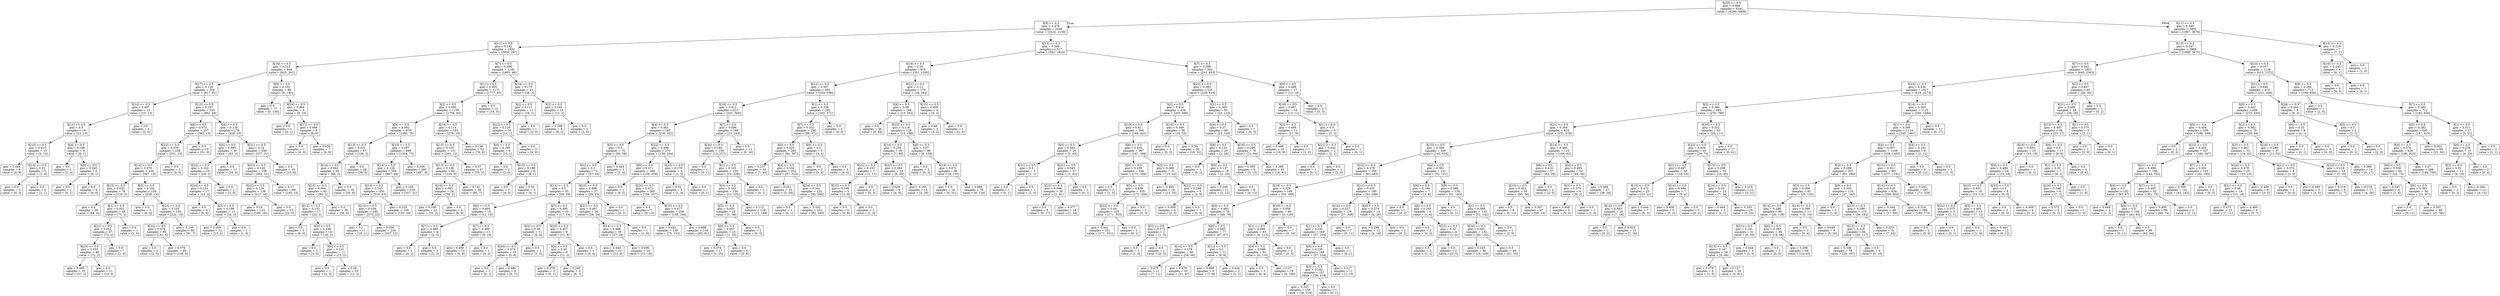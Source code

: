 digraph Tree {
node [shape=box] ;
0 [label="X[20] <= 0.5\ngini = 0.489\nsamples = 6341\nvalue = [4289, 5806]"] ;
1 [label="X[9] <= 0.5\ngini = 0.479\nsamples = 3349\nvalue = [3222, 2130]"] ;
0 -> 1 [labeldistance=2.5, labelangle=45, headlabel="True"] ;
2 [label="X[11] <= 0.5\ngini = 0.182\nsamples = 1832\nvalue = [2630, 297]"] ;
1 -> 2 ;
3 [label="X[16] <= 0.5\ngini = 0.315\nsamples = 640\nvalue = [825, 201]"] ;
2 -> 3 ;
4 [label="X[17] <= 0.5\ngini = 0.129\nsamples = 554\nvalue = [817, 61]"] ;
3 -> 4 ;
5 [label="X[14] <= 0.5\ngini = 0.497\nsamples = 21\nvalue = [15, 13]"] ;
4 -> 5 ;
6 [label="X[12] <= 0.5\ngini = 0.5\nsamples = 19\nvalue = [13, 13]"] ;
5 -> 6 ;
7 [label="X[10] <= 0.5\ngini = 0.415\nsamples = 13\nvalue = [5, 12]"] ;
6 -> 7 ;
8 [label="gini = 0.444\nsamples = 8\nvalue = [4, 8]"] ;
7 -> 8 ;
9 [label="X[13] <= 0.5\ngini = 0.32\nsamples = 5\nvalue = [1, 4]"] ;
7 -> 9 ;
10 [label="gini = 0.0\nsamples = 3\nvalue = [0, 3]"] ;
9 -> 10 ;
11 [label="gini = 0.5\nsamples = 2\nvalue = [1, 1]"] ;
9 -> 11 ;
12 [label="X[4] <= 0.5\ngini = 0.198\nsamples = 6\nvalue = [8, 1]"] ;
6 -> 12 ;
13 [label="gini = 0.0\nsamples = 1\nvalue = [2, 0]"] ;
12 -> 13 ;
14 [label="X[8] <= 0.5\ngini = 0.245\nsamples = 5\nvalue = [6, 1]"] ;
12 -> 14 ;
15 [label="gini = 0.0\nsamples = 1\nvalue = [0, 1]"] ;
14 -> 15 ;
16 [label="gini = 0.0\nsamples = 4\nvalue = [6, 0]"] ;
14 -> 16 ;
17 [label="gini = 0.0\nsamples = 2\nvalue = [2, 0]"] ;
5 -> 17 ;
18 [label="X[13] <= 0.5\ngini = 0.107\nsamples = 533\nvalue = [802, 48]"] ;
4 -> 18 ;
19 [label="X[6] <= 0.5\ngini = 0.073\nsamples = 257\nvalue = [382, 15]"] ;
18 -> 19 ;
20 [label="X[22] <= 0.5\ngini = 0.079\nsamples = 238\nvalue = [351, 15]"] ;
19 -> 20 ;
21 [label="X[14] <= 0.5\ngini = 0.079\nsamples = 235\nvalue = [347, 15]"] ;
20 -> 21 ;
22 [label="X[15] <= 0.5\ngini = 0.033\nsamples = 76\nvalue = [119, 2]"] ;
21 -> 22 ;
23 [label="gini = 0.0\nsamples = 28\nvalue = [44, 0]"] ;
22 -> 23 ;
24 [label="X[1] <= 0.5\ngini = 0.051\nsamples = 48\nvalue = [75, 2]"] ;
22 -> 24 ;
25 [label="X[21] <= 0.5\ngini = 0.052\nsamples = 47\nvalue = [73, 2]"] ;
24 -> 25 ;
26 [label="X[23] <= 0.5\ngini = 0.053\nsamples = 46\nvalue = [72, 2]"] ;
25 -> 26 ;
27 [label="gini = 0.065\nsamples = 35\nvalue = [57, 2]"] ;
26 -> 27 ;
28 [label="gini = 0.0\nsamples = 11\nvalue = [15, 0]"] ;
26 -> 28 ;
29 [label="gini = 0.0\nsamples = 1\nvalue = [1, 0]"] ;
25 -> 29 ;
30 [label="gini = 0.0\nsamples = 1\nvalue = [2, 0]"] ;
24 -> 30 ;
31 [label="X[0] <= 0.5\ngini = 0.102\nsamples = 159\nvalue = [228, 13]"] ;
21 -> 31 ;
32 [label="gini = 0.0\nsamples = 3\nvalue = [6, 0]"] ;
31 -> 32 ;
33 [label="X[23] <= 0.5\ngini = 0.105\nsamples = 156\nvalue = [222, 13]"] ;
31 -> 33 ;
34 [label="X[24] <= 0.5\ngini = 0.078\nsamples = 96\nvalue = [141, 6]"] ;
33 -> 34 ;
35 [label="gini = 0.0\nsamples = 2\nvalue = [2, 0]"] ;
34 -> 35 ;
36 [label="gini = 0.079\nsamples = 94\nvalue = [139, 6]"] ;
34 -> 36 ;
37 [label="gini = 0.146\nsamples = 60\nvalue = [81, 7]"] ;
33 -> 37 ;
38 [label="gini = 0.0\nsamples = 3\nvalue = [4, 0]"] ;
20 -> 38 ;
39 [label="gini = 0.0\nsamples = 19\nvalue = [31, 0]"] ;
19 -> 39 ;
40 [label="X[4] <= 0.5\ngini = 0.135\nsamples = 276\nvalue = [420, 33]"] ;
18 -> 40 ;
41 [label="X[0] <= 0.5\ngini = 0.085\nsamples = 30\nvalue = [43, 2]"] ;
40 -> 41 ;
42 [label="X[22] <= 0.5\ngini = 0.142\nsamples = 19\nvalue = [24, 2]"] ;
41 -> 42 ;
43 [label="X[24] <= 0.5\ngini = 0.153\nsamples = 17\nvalue = [22, 2]"] ;
42 -> 43 ;
44 [label="gini = 0.0\nsamples = 4\nvalue = [6, 0]"] ;
43 -> 44 ;
45 [label="X[3] <= 0.5\ngini = 0.198\nsamples = 13\nvalue = [16, 2]"] ;
43 -> 45 ;
46 [label="gini = 0.208\nsamples = 12\nvalue = [15, 2]"] ;
45 -> 46 ;
47 [label="gini = 0.0\nsamples = 1\nvalue = [1, 0]"] ;
45 -> 47 ;
48 [label="gini = 0.0\nsamples = 2\nvalue = [2, 0]"] ;
42 -> 48 ;
49 [label="gini = 0.0\nsamples = 11\nvalue = [19, 0]"] ;
41 -> 49 ;
50 [label="X[21] <= 0.5\ngini = 0.14\nsamples = 246\nvalue = [377, 31]"] ;
40 -> 50 ;
51 [label="X[23] <= 0.5\ngini = 0.145\nsamples = 236\nvalue = [362, 31]"] ;
50 -> 51 ;
52 [label="X[22] <= 0.5\ngini = 0.128\nsamples = 138\nvalue = [217, 16]"] ;
51 -> 52 ;
53 [label="gini = 0.14\nsamples = 123\nvalue = [195, 16]"] ;
52 -> 53 ;
54 [label="gini = 0.0\nsamples = 15\nvalue = [22, 0]"] ;
52 -> 54 ;
55 [label="gini = 0.17\nsamples = 98\nvalue = [145, 15]"] ;
51 -> 55 ;
56 [label="gini = 0.0\nsamples = 10\nvalue = [15, 0]"] ;
50 -> 56 ;
57 [label="X[8] <= 0.5\ngini = 0.102\nsamples = 86\nvalue = [8, 140]"] ;
3 -> 57 ;
58 [label="gini = 0.0\nsamples = 77\nvalue = [0, 130]"] ;
57 -> 58 ;
59 [label="X[24] <= 0.5\ngini = 0.494\nsamples = 9\nvalue = [8, 10]"] ;
57 -> 59 ;
60 [label="gini = 0.0\nsamples = 1\nvalue = [0, 1]"] ;
59 -> 60 ;
61 [label="X[17] <= 0.5\ngini = 0.498\nsamples = 8\nvalue = [8, 9]"] ;
59 -> 61 ;
62 [label="gini = 0.0\nsamples = 1\nvalue = [4, 0]"] ;
61 -> 62 ;
63 [label="gini = 0.426\nsamples = 7\nvalue = [4, 9]"] ;
61 -> 63 ;
64 [label="X[7] <= 0.5\ngini = 0.096\nsamples = 1192\nvalue = [1805, 96]"] ;
2 -> 64 ;
65 [label="X[1] <= 0.5\ngini = 0.095\nsamples = 1171\nvalue = [1777, 93]"] ;
64 -> 65 ;
66 [label="X[2] <= 0.5\ngini = 0.095\nsamples = 1159\nvalue = [1759, 93]"] ;
65 -> 66 ;
67 [label="X[4] <= 0.5\ngini = 0.092\nsamples = 976\nvalue = [1480, 75]"] ;
66 -> 67 ;
68 [label="X[13] <= 0.5\ngini = 0.031\nsamples = 87\nvalue = [126, 2]"] ;
67 -> 68 ;
69 [label="X[14] <= 0.5\ngini = 0.043\nsamples = 59\nvalue = [88, 2]"] ;
68 -> 69 ;
70 [label="X[15] <= 0.5\ngini = 0.064\nsamples = 43\nvalue = [58, 2]"] ;
69 -> 70 ;
71 [label="X[12] <= 0.5\ngini = 0.153\nsamples = 17\nvalue = [22, 2]"] ;
70 -> 71 ;
72 [label="gini = 0.0\nsamples = 3\nvalue = [6, 0]"] ;
71 -> 72 ;
73 [label="X[0] <= 0.5\ngini = 0.198\nsamples = 14\nvalue = [16, 2]"] ;
71 -> 73 ;
74 [label="gini = 0.0\nsamples = 3\nvalue = [3, 0]"] ;
73 -> 74 ;
75 [label="X[6] <= 0.5\ngini = 0.231\nsamples = 11\nvalue = [13, 2]"] ;
73 -> 75 ;
76 [label="gini = 0.0\nsamples = 1\nvalue = [2, 0]"] ;
75 -> 76 ;
77 [label="gini = 0.26\nsamples = 10\nvalue = [11, 2]"] ;
75 -> 77 ;
78 [label="gini = 0.0\nsamples = 26\nvalue = [36, 0]"] ;
70 -> 78 ;
79 [label="gini = 0.0\nsamples = 16\nvalue = [30, 0]"] ;
69 -> 79 ;
80 [label="gini = 0.0\nsamples = 28\nvalue = [38, 0]"] ;
68 -> 80 ;
81 [label="X[15] <= 0.5\ngini = 0.097\nsamples = 889\nvalue = [1354, 73]"] ;
67 -> 81 ;
82 [label="X[14] <= 0.5\ngini = 0.128\nsamples = 584\nvalue = [867, 64]"] ;
81 -> 82 ;
83 [label="X[12] <= 0.5\ngini = 0.143\nsamples = 350\nvalue = [510, 43]"] ;
82 -> 83 ;
84 [label="X[13] <= 0.5\ngini = 0.109\nsamples = 245\nvalue = [375, 23]"] ;
83 -> 84 ;
85 [label="gini = 0.1\nsamples = 11\nvalue = [18, 1]"] ;
84 -> 85 ;
86 [label="gini = 0.109\nsamples = 234\nvalue = [357, 22]"] ;
84 -> 86 ;
87 [label="gini = 0.225\nsamples = 105\nvalue = [135, 20]"] ;
83 -> 87 ;
88 [label="gini = 0.105\nsamples = 234\nvalue = [357, 21]"] ;
82 -> 88 ;
89 [label="gini = 0.036\nsamples = 305\nvalue = [487, 9]"] ;
81 -> 89 ;
90 [label="X[14] <= 0.5\ngini = 0.114\nsamples = 183\nvalue = [279, 18]"] ;
66 -> 90 ;
91 [label="X[15] <= 0.5\ngini = 0.105\nsamples = 131\nvalue = [203, 12]"] ;
90 -> 91 ;
92 [label="X[13] <= 0.5\ngini = 0.126\nsamples = 84\nvalue = [124, 9]"] ;
91 -> 92 ;
93 [label="X[16] <= 0.5\ngini = 0.093\nsamples = 26\nvalue = [39, 2]"] ;
92 -> 93 ;
94 [label="gini = 0.108\nsamples = 22\nvalue = [33, 2]"] ;
93 -> 94 ;
95 [label="gini = 0.0\nsamples = 4\nvalue = [6, 0]"] ;
93 -> 95 ;
96 [label="gini = 0.141\nsamples = 58\nvalue = [85, 7]"] ;
92 -> 96 ;
97 [label="gini = 0.07\nsamples = 47\nvalue = [79, 3]"] ;
91 -> 97 ;
98 [label="gini = 0.136\nsamples = 52\nvalue = [76, 6]"] ;
90 -> 98 ;
99 [label="gini = 0.0\nsamples = 12\nvalue = [18, 0]"] ;
65 -> 99 ;
100 [label="X[14] <= 0.5\ngini = 0.175\nsamples = 21\nvalue = [28, 3]"] ;
64 -> 100 ;
101 [label="X[2] <= 0.5\ngini = 0.111\nsamples = 11\nvalue = [16, 1]"] ;
100 -> 101 ;
102 [label="X[12] <= 0.5\ngini = 0.124\nsamples = 10\nvalue = [14, 1]"] ;
101 -> 102 ;
103 [label="X[0] <= 0.5\ngini = 0.165\nsamples = 8\nvalue = [10, 1]"] ;
102 -> 103 ;
104 [label="gini = 0.0\nsamples = 2\nvalue = [2, 0]"] ;
103 -> 104 ;
105 [label="X[15] <= 0.5\ngini = 0.198\nsamples = 6\nvalue = [8, 1]"] ;
103 -> 105 ;
106 [label="gini = 0.0\nsamples = 3\nvalue = [4, 0]"] ;
105 -> 106 ;
107 [label="gini = 0.32\nsamples = 3\nvalue = [4, 1]"] ;
105 -> 107 ;
108 [label="gini = 0.0\nsamples = 2\nvalue = [4, 0]"] ;
102 -> 108 ;
109 [label="gini = 0.0\nsamples = 1\nvalue = [2, 0]"] ;
101 -> 109 ;
110 [label="X[1] <= 0.5\ngini = 0.245\nsamples = 10\nvalue = [12, 2]"] ;
100 -> 110 ;
111 [label="gini = 0.298\nsamples = 8\nvalue = [9, 2]"] ;
110 -> 111 ;
112 [label="gini = 0.0\nsamples = 2\nvalue = [3, 0]"] ;
110 -> 112 ;
113 [label="X[13] <= 0.5\ngini = 0.369\nsamples = 1517\nvalue = [592, 1833]"] ;
1 -> 113 ;
114 [label="X[18] <= 0.5\ngini = 0.35\nsamples = 975\nvalue = [351, 1200]"] ;
113 -> 114 ;
115 [label="X[12] <= 0.5\ngini = 0.387\nsamples = 805\nvalue = [333, 936]"] ;
114 -> 115 ;
116 [label="X[16] <= 0.5\ngini = 0.412\nsamples = 513\nvalue = [231, 565]"] ;
115 -> 116 ;
117 [label="X[4] <= 0.5\ngini = 0.481\nsamples = 345\nvalue = [218, 322]"] ;
116 -> 117 ;
118 [label="X[5] <= 0.5\ngini = 0.5\nsamples = 75\nvalue = [59, 58]"] ;
117 -> 118 ;
119 [label="X[2] <= 0.5\ngini = 0.5\nsamples = 72\nvalue = [57, 54]"] ;
118 -> 119 ;
120 [label="X[14] <= 0.5\ngini = 0.5\nsamples = 35\nvalue = [29, 29]"] ;
119 -> 120 ;
121 [label="X[0] <= 0.5\ngini = 0.494\nsamples = 15\nvalue = [12, 15]"] ;
120 -> 121 ;
122 [label="X[7] <= 0.5\ngini = 0.469\nsamples = 4\nvalue = [3, 5]"] ;
121 -> 122 ;
123 [label="gini = 0.0\nsamples = 1\nvalue = [0, 2]"] ;
122 -> 123 ;
124 [label="gini = 0.5\nsamples = 3\nvalue = [3, 3]"] ;
122 -> 124 ;
125 [label="X[7] <= 0.5\ngini = 0.499\nsamples = 11\nvalue = [9, 10]"] ;
121 -> 125 ;
126 [label="gini = 0.498\nsamples = 10\nvalue = [9, 8]"] ;
125 -> 126 ;
127 [label="gini = 0.0\nsamples = 1\nvalue = [0, 2]"] ;
125 -> 127 ;
128 [label="X[7] <= 0.5\ngini = 0.495\nsamples = 20\nvalue = [17, 14]"] ;
120 -> 128 ;
129 [label="X[3] <= 0.5\ngini = 0.49\nsamples = 11\nvalue = [6, 8]"] ;
128 -> 129 ;
130 [label="X[24] <= 0.5\ngini = 0.473\nsamples = 10\nvalue = [5, 8]"] ;
129 -> 130 ;
131 [label="gini = 0.0\nsamples = 1\nvalue = [0, 1]"] ;
130 -> 131 ;
132 [label="gini = 0.486\nsamples = 9\nvalue = [5, 7]"] ;
130 -> 132 ;
133 [label="gini = 0.0\nsamples = 1\nvalue = [1, 0]"] ;
129 -> 133 ;
134 [label="X[23] <= 0.5\ngini = 0.457\nsamples = 9\nvalue = [11, 6]"] ;
128 -> 134 ;
135 [label="X[3] <= 0.5\ngini = 0.26\nsamples = 8\nvalue = [11, 2]"] ;
134 -> 135 ;
136 [label="gini = 0.278\nsamples = 3\nvalue = [5, 1]"] ;
135 -> 136 ;
137 [label="gini = 0.245\nsamples = 5\nvalue = [6, 1]"] ;
135 -> 137 ;
138 [label="gini = 0.0\nsamples = 1\nvalue = [0, 4]"] ;
134 -> 138 ;
139 [label="X[23] <= 0.5\ngini = 0.498\nsamples = 37\nvalue = [28, 25]"] ;
119 -> 139 ;
140 [label="X[21] <= 0.5\ngini = 0.497\nsamples = 36\nvalue = [28, 24]"] ;
139 -> 140 ;
141 [label="X[14] <= 0.5\ngini = 0.498\nsamples = 35\nvalue = [27, 24]"] ;
140 -> 141 ;
142 [label="gini = 0.444\nsamples = 12\nvalue = [12, 6]"] ;
141 -> 142 ;
143 [label="gini = 0.496\nsamples = 23\nvalue = [15, 18]"] ;
141 -> 143 ;
144 [label="gini = 0.0\nsamples = 1\nvalue = [1, 0]"] ;
140 -> 144 ;
145 [label="gini = 0.0\nsamples = 1\nvalue = [0, 1]"] ;
139 -> 145 ;
146 [label="gini = 0.444\nsamples = 3\nvalue = [2, 4]"] ;
118 -> 146 ;
147 [label="X[22] <= 0.5\ngini = 0.469\nsamples = 270\nvalue = [159, 264]"] ;
117 -> 147 ;
148 [label="X[0] <= 0.5\ngini = 0.471\nsamples = 266\nvalue = [158, 259]"] ;
147 -> 148 ;
149 [label="gini = 0.0\nsamples = 1\nvalue = [0, 2]"] ;
148 -> 149 ;
150 [label="X[24] <= 0.5\ngini = 0.472\nsamples = 265\nvalue = [158, 257]"] ;
148 -> 150 ;
151 [label="gini = 0.0\nsamples = 7\nvalue = [0, 13]"] ;
150 -> 151 ;
152 [label="X[15] <= 0.5\ngini = 0.477\nsamples = 258\nvalue = [158, 244]"] ;
150 -> 152 ;
153 [label="gini = 0.441\nsamples = 139\nvalue = [75, 153]"] ;
152 -> 153 ;
154 [label="gini = 0.499\nsamples = 119\nvalue = [83, 91]"] ;
152 -> 154 ;
155 [label="X[15] <= 0.5\ngini = 0.278\nsamples = 4\nvalue = [1, 5]"] ;
147 -> 155 ;
156 [label="gini = 0.32\nsamples = 3\nvalue = [1, 4]"] ;
155 -> 156 ;
157 [label="gini = 0.0\nsamples = 1\nvalue = [0, 1]"] ;
155 -> 157 ;
158 [label="X[7] <= 0.5\ngini = 0.096\nsamples = 168\nvalue = [13, 243]"] ;
116 -> 158 ;
159 [label="X[24] <= 0.5\ngini = 0.102\nsamples = 156\nvalue = [13, 227]"] ;
158 -> 159 ;
160 [label="gini = 0.0\nsamples = 1\nvalue = [0, 1]"] ;
159 -> 160 ;
161 [label="X[1] <= 0.5\ngini = 0.103\nsamples = 155\nvalue = [13, 226]"] ;
159 -> 161 ;
162 [label="X[4] <= 0.5\ngini = 0.103\nsamples = 154\nvalue = [13, 225]"] ;
161 -> 162 ;
163 [label="X[5] <= 0.5\ngini = 0.053\nsamples = 25\nvalue = [1, 36]"] ;
162 -> 163 ;
164 [label="X[0] <= 0.5\ngini = 0.057\nsamples = 23\nvalue = [1, 33]"] ;
163 -> 164 ;
165 [label="gini = 0.074\nsamples = 17\nvalue = [1, 25]"] ;
164 -> 165 ;
166 [label="gini = 0.0\nsamples = 6\nvalue = [0, 8]"] ;
164 -> 166 ;
167 [label="gini = 0.0\nsamples = 2\nvalue = [0, 3]"] ;
163 -> 167 ;
168 [label="gini = 0.112\nsamples = 129\nvalue = [12, 189]"] ;
162 -> 168 ;
169 [label="gini = 0.0\nsamples = 1\nvalue = [0, 1]"] ;
161 -> 169 ;
170 [label="gini = 0.0\nsamples = 12\nvalue = [0, 16]"] ;
158 -> 170 ;
171 [label="X[1] <= 0.5\ngini = 0.338\nsamples = 292\nvalue = [102, 371]"] ;
115 -> 171 ;
172 [label="X[7] <= 0.5\ngini = 0.331\nsamples = 290\nvalue = [98, 371]"] ;
171 -> 172 ;
173 [label="X[0] <= 0.5\ngini = 0.325\nsamples = 285\nvalue = [94, 367]"] ;
172 -> 173 ;
174 [label="gini = 0.237\nsamples = 33\nvalue = [7, 44]"] ;
173 -> 174 ;
175 [label="X[4] <= 0.5\ngini = 0.334\nsamples = 252\nvalue = [87, 323]"] ;
173 -> 175 ;
176 [label="gini = 0.251\nsamples = 20\nvalue = [5, 29]"] ;
175 -> 176 ;
177 [label="X[24] <= 0.5\ngini = 0.341\nsamples = 232\nvalue = [82, 294]"] ;
175 -> 177 ;
178 [label="gini = 0.0\nsamples = 1\nvalue = [0, 1]"] ;
177 -> 178 ;
179 [label="gini = 0.342\nsamples = 231\nvalue = [82, 293]"] ;
177 -> 179 ;
180 [label="X[0] <= 0.5\ngini = 0.5\nsamples = 5\nvalue = [4, 4]"] ;
172 -> 180 ;
181 [label="gini = 0.0\nsamples = 2\nvalue = [0, 4]"] ;
180 -> 181 ;
182 [label="gini = 0.0\nsamples = 3\nvalue = [4, 0]"] ;
180 -> 182 ;
183 [label="gini = 0.0\nsamples = 2\nvalue = [4, 0]"] ;
171 -> 183 ;
184 [label="X[21] <= 0.5\ngini = 0.12\nsamples = 170\nvalue = [18, 264]"] ;
114 -> 184 ;
185 [label="X[4] <= 0.5\ngini = 0.09\nsamples = 166\nvalue = [13, 262]"] ;
184 -> 185 ;
186 [label="gini = 0.0\nsamples = 38\nvalue = [0, 64]"] ;
185 -> 186 ;
187 [label="X[23] <= 0.5\ngini = 0.116\nsamples = 128\nvalue = [13, 198]"] ;
185 -> 187 ;
188 [label="X[14] <= 0.5\ngini = 0.254\nsamples = 30\nvalue = [7, 40]"] ;
187 -> 188 ;
189 [label="X[22] <= 0.5\ngini = 0.153\nsamples = 7\nvalue = [1, 11]"] ;
188 -> 189 ;
190 [label="X[15] <= 0.5\ngini = 0.198\nsamples = 5\nvalue = [1, 8]"] ;
189 -> 190 ;
191 [label="gini = 0.0\nsamples = 4\nvalue = [0, 8]"] ;
190 -> 191 ;
192 [label="gini = 0.0\nsamples = 1\nvalue = [1, 0]"] ;
190 -> 192 ;
193 [label="gini = 0.0\nsamples = 2\nvalue = [0, 3]"] ;
189 -> 193 ;
194 [label="X[22] <= 0.5\ngini = 0.284\nsamples = 23\nvalue = [6, 29]"] ;
188 -> 194 ;
195 [label="gini = 0.426\nsamples = 9\nvalue = [4, 9]"] ;
194 -> 195 ;
196 [label="gini = 0.165\nsamples = 14\nvalue = [2, 20]"] ;
194 -> 196 ;
197 [label="X[0] <= 0.5\ngini = 0.07\nsamples = 98\nvalue = [6, 158]"] ;
187 -> 197 ;
198 [label="gini = 0.0\nsamples = 2\nvalue = [0, 3]"] ;
197 -> 198 ;
199 [label="X[14] <= 0.5\ngini = 0.072\nsamples = 96\nvalue = [6, 155]"] ;
197 -> 199 ;
200 [label="gini = 0.0\nsamples = 18\nvalue = [0, 31]"] ;
199 -> 200 ;
201 [label="gini = 0.088\nsamples = 78\nvalue = [6, 124]"] ;
199 -> 201 ;
202 [label="X[15] <= 0.5\ngini = 0.408\nsamples = 4\nvalue = [5, 2]"] ;
184 -> 202 ;
203 [label="gini = 0.48\nsamples = 3\nvalue = [3, 2]"] ;
202 -> 203 ;
204 [label="gini = 0.0\nsamples = 1\nvalue = [2, 0]"] ;
202 -> 204 ;
205 [label="X[7] <= 0.5\ngini = 0.399\nsamples = 542\nvalue = [241, 633]"] ;
113 -> 205 ;
206 [label="X[23] <= 0.5\ngini = 0.393\nsamples = 525\nvalue = [228, 619]"] ;
205 -> 206 ;
207 [label="X[2] <= 0.5\ngini = 0.414\nsamples = 434\nvalue = [205, 496]"] ;
206 -> 207 ;
208 [label="X[19] <= 0.5\ngini = 0.42\nsamples = 396\nvalue = [189, 441]"] ;
207 -> 208 ;
209 [label="X[4] <= 0.5\ngini = 0.085\nsamples = 29\nvalue = [2, 43]"] ;
208 -> 209 ;
210 [label="X[21] <= 0.5\ngini = 0.5\nsamples = 2\nvalue = [1, 1]"] ;
209 -> 210 ;
211 [label="gini = 0.0\nsamples = 1\nvalue = [0, 1]"] ;
210 -> 211 ;
212 [label="gini = 0.0\nsamples = 1\nvalue = [1, 0]"] ;
210 -> 212 ;
213 [label="X[21] <= 0.5\ngini = 0.045\nsamples = 27\nvalue = [1, 42]"] ;
209 -> 213 ;
214 [label="X[22] <= 0.5\ngini = 0.046\nsamples = 26\nvalue = [1, 41]"] ;
213 -> 214 ;
215 [label="gini = 0.0\nsamples = 8\nvalue = [0, 17]"] ;
214 -> 215 ;
216 [label="gini = 0.077\nsamples = 18\nvalue = [1, 24]"] ;
214 -> 216 ;
217 [label="gini = 0.0\nsamples = 1\nvalue = [0, 1]"] ;
213 -> 217 ;
218 [label="X[6] <= 0.5\ngini = 0.435\nsamples = 367\nvalue = [187, 398]"] ;
208 -> 218 ;
219 [label="X[0] <= 0.5\ngini = 0.439\nsamples = 336\nvalue = [172, 356]"] ;
218 -> 219 ;
220 [label="gini = 0.0\nsamples = 1\nvalue = [1, 0]"] ;
219 -> 220 ;
221 [label="X[5] <= 0.5\ngini = 0.438\nsamples = 335\nvalue = [171, 356]"] ;
219 -> 221 ;
222 [label="X[22] <= 0.5\ngini = 0.44\nsamples = 333\nvalue = [171, 353]"] ;
221 -> 222 ;
223 [label="gini = 0.441\nsamples = 331\nvalue = [171, 351]"] ;
222 -> 223 ;
224 [label="gini = 0.0\nsamples = 2\nvalue = [0, 2]"] ;
222 -> 224 ;
225 [label="gini = 0.0\nsamples = 2\nvalue = [0, 3]"] ;
221 -> 225 ;
226 [label="X[3] <= 0.5\ngini = 0.388\nsamples = 31\nvalue = [15, 42]"] ;
218 -> 226 ;
227 [label="gini = 0.405\nsamples = 26\nvalue = [13, 33]"] ;
226 -> 227 ;
228 [label="X[22] <= 0.5\ngini = 0.298\nsamples = 5\nvalue = [2, 9]"] ;
226 -> 228 ;
229 [label="gini = 0.408\nsamples = 4\nvalue = [2, 5]"] ;
228 -> 229 ;
230 [label="gini = 0.0\nsamples = 1\nvalue = [0, 4]"] ;
228 -> 230 ;
231 [label="X[19] <= 0.5\ngini = 0.349\nsamples = 38\nvalue = [16, 55]"] ;
207 -> 231 ;
232 [label="gini = 0.0\nsamples = 2\nvalue = [0, 3]"] ;
231 -> 232 ;
233 [label="gini = 0.36\nsamples = 36\nvalue = [16, 52]"] ;
231 -> 233 ;
234 [label="X[1] <= 0.5\ngini = 0.265\nsamples = 91\nvalue = [23, 123]"] ;
206 -> 234 ;
235 [label="X[4] <= 0.5\ngini = 0.27\nsamples = 90\nvalue = [23, 120]"] ;
234 -> 235 ;
236 [label="X[6] <= 0.5\ngini = 0.133\nsamples = 20\nvalue = [2, 26]"] ;
235 -> 236 ;
237 [label="gini = 0.0\nsamples = 1\nvalue = [0, 1]"] ;
236 -> 237 ;
238 [label="X[0] <= 0.5\ngini = 0.137\nsamples = 19\nvalue = [2, 25]"] ;
236 -> 238 ;
239 [label="gini = 0.245\nsamples = 11\nvalue = [2, 12]"] ;
238 -> 239 ;
240 [label="gini = 0.0\nsamples = 8\nvalue = [0, 13]"] ;
238 -> 240 ;
241 [label="X[18] <= 0.5\ngini = 0.299\nsamples = 70\nvalue = [21, 94]"] ;
235 -> 241 ;
242 [label="gini = 0.305\nsamples = 9\nvalue = [3, 13]"] ;
241 -> 242 ;
243 [label="gini = 0.298\nsamples = 61\nvalue = [18, 81]"] ;
241 -> 243 ;
244 [label="gini = 0.0\nsamples = 1\nvalue = [0, 3]"] ;
234 -> 244 ;
245 [label="X[0] <= 0.5\ngini = 0.499\nsamples = 17\nvalue = [13, 14]"] ;
205 -> 245 ;
246 [label="X[18] <= 0.5\ngini = 0.497\nsamples = 14\nvalue = [13, 11]"] ;
245 -> 246 ;
247 [label="X[2] <= 0.5\ngini = 0.495\nsamples = 11\nvalue = [11, 9]"] ;
246 -> 247 ;
248 [label="gini = 0.499\nsamples = 10\nvalue = [10, 9]"] ;
247 -> 248 ;
249 [label="gini = 0.0\nsamples = 1\nvalue = [1, 0]"] ;
247 -> 249 ;
250 [label="X[1] <= 0.5\ngini = 0.5\nsamples = 3\nvalue = [2, 2]"] ;
246 -> 250 ;
251 [label="X[21] <= 0.5\ngini = 0.444\nsamples = 2\nvalue = [2, 1]"] ;
250 -> 251 ;
252 [label="gini = 0.0\nsamples = 1\nvalue = [0, 1]"] ;
251 -> 252 ;
253 [label="gini = 0.0\nsamples = 1\nvalue = [2, 0]"] ;
251 -> 253 ;
254 [label="gini = 0.0\nsamples = 1\nvalue = [0, 1]"] ;
250 -> 254 ;
255 [label="gini = 0.0\nsamples = 3\nvalue = [0, 3]"] ;
245 -> 255 ;
256 [label="X[11] <= 0.5\ngini = 0.349\nsamples = 2992\nvalue = [1067, 3676]"] ;
0 -> 256 [labeldistance=2.5, labelangle=-45, headlabel="False"] ;
257 [label="X[13] <= 0.5\ngini = 0.347\nsamples = 2985\nvalue = [1060, 3675]"] ;
256 -> 257 ;
258 [label="X[7] <= 0.5\ngini = 0.342\nsamples = 1857\nvalue = [645, 2303]"] ;
257 -> 258 ;
259 [label="X[23] <= 0.5\ngini = 0.336\nsamples = 1817\nvalue = [619, 2273]"] ;
258 -> 259 ;
260 [label="X[2] <= 0.5\ngini = 0.386\nsamples = 692\nvalue = [279, 789]"] ;
259 -> 260 ;
261 [label="X[21] <= 0.5\ngini = 0.394\nsamples = 610\nvalue = [251, 678]"] ;
260 -> 261 ;
262 [label="X[15] <= 0.5\ngini = 0.308\nsamples = 500\nvalue = [145, 616]"] ;
261 -> 262 ;
263 [label="X[22] <= 0.5\ngini = 0.278\nsamples = 359\nvalue = [93, 465]"] ;
262 -> 263 ;
264 [label="X[16] <= 0.5\ngini = 0.329\nsamples = 169\nvalue = [52, 199]"] ;
263 -> 264 ;
265 [label="X[0] <= 0.5\ngini = 0.483\nsamples = 79\nvalue = [48, 70]"] ;
264 -> 265 ;
266 [label="X[3] <= 0.5\ngini = 0.375\nsamples = 2\nvalue = [1, 3]"] ;
265 -> 266 ;
267 [label="gini = 0.0\nsamples = 1\nvalue = [1, 0]"] ;
266 -> 267 ;
268 [label="gini = 0.0\nsamples = 1\nvalue = [0, 3]"] ;
266 -> 268 ;
269 [label="X[6] <= 0.5\ngini = 0.485\nsamples = 77\nvalue = [47, 67]"] ;
265 -> 269 ;
270 [label="X[14] <= 0.5\ngini = 0.478\nsamples = 66\nvalue = [38, 58]"] ;
269 -> 270 ;
271 [label="gini = 0.475\nsamples = 11\nvalue = [7, 11]"] ;
270 -> 271 ;
272 [label="gini = 0.479\nsamples = 55\nvalue = [31, 47]"] ;
270 -> 272 ;
273 [label="X[12] <= 0.5\ngini = 0.5\nsamples = 11\nvalue = [9, 9]"] ;
269 -> 273 ;
274 [label="gini = 0.498\nsamples = 9\nvalue = [7, 8]"] ;
273 -> 274 ;
275 [label="gini = 0.444\nsamples = 2\nvalue = [2, 1]"] ;
273 -> 275 ;
276 [label="X[10] <= 0.5\ngini = 0.058\nsamples = 90\nvalue = [4, 129]"] ;
264 -> 276 ;
277 [label="X[1] <= 0.5\ngini = 0.066\nsamples = 83\nvalue = [4, 113]"] ;
276 -> 277 ;
278 [label="X[4] <= 0.5\ngini = 0.068\nsamples = 81\nvalue = [4, 110]"] ;
277 -> 278 ;
279 [label="gini = 0.0\nsamples = 3\nvalue = [0, 4]"] ;
278 -> 279 ;
280 [label="gini = 0.07\nsamples = 78\nvalue = [4, 106]"] ;
278 -> 280 ;
281 [label="gini = 0.0\nsamples = 2\nvalue = [0, 3]"] ;
277 -> 281 ;
282 [label="gini = 0.0\nsamples = 7\nvalue = [0, 16]"] ;
276 -> 282 ;
283 [label="X[12] <= 0.5\ngini = 0.231\nsamples = 190\nvalue = [41, 266]"] ;
263 -> 283 ;
284 [label="X[16] <= 0.5\ngini = 0.227\nsamples = 176\nvalue = [37, 246]"] ;
283 -> 284 ;
285 [label="X[1] <= 0.5\ngini = 0.235\nsamples = 169\nvalue = [37, 235]"] ;
284 -> 285 ;
286 [label="X[6] <= 0.5\ngini = 0.236\nsamples = 168\nvalue = [37, 234]"] ;
285 -> 286 ;
287 [label="X[5] <= 0.5\ngini = 0.242\nsamples = 157\nvalue = [36, 219]"] ;
286 -> 287 ;
288 [label="gini = 0.243\nsamples = 156\nvalue = [36, 218]"] ;
287 -> 288 ;
289 [label="gini = 0.0\nsamples = 1\nvalue = [0, 1]"] ;
287 -> 289 ;
290 [label="gini = 0.117\nsamples = 11\nvalue = [1, 15]"] ;
286 -> 290 ;
291 [label="gini = 0.0\nsamples = 1\nvalue = [0, 1]"] ;
285 -> 291 ;
292 [label="gini = 0.0\nsamples = 7\nvalue = [0, 11]"] ;
284 -> 292 ;
293 [label="X[6] <= 0.5\ngini = 0.278\nsamples = 14\nvalue = [4, 20]"] ;
283 -> 293 ;
294 [label="gini = 0.298\nsamples = 12\nvalue = [4, 18]"] ;
293 -> 294 ;
295 [label="gini = 0.0\nsamples = 2\nvalue = [0, 2]"] ;
293 -> 295 ;
296 [label="X[4] <= 0.5\ngini = 0.381\nsamples = 141\nvalue = [52, 151]"] ;
262 -> 296 ;
297 [label="X[6] <= 0.5\ngini = 0.198\nsamples = 7\nvalue = [1, 8]"] ;
296 -> 297 ;
298 [label="gini = 0.0\nsamples = 1\nvalue = [0, 2]"] ;
297 -> 298 ;
299 [label="X[0] <= 0.5\ngini = 0.245\nsamples = 6\nvalue = [1, 6]"] ;
297 -> 299 ;
300 [label="gini = 0.0\nsamples = 2\nvalue = [0, 2]"] ;
299 -> 300 ;
301 [label="X[22] <= 0.5\ngini = 0.32\nsamples = 4\nvalue = [1, 4]"] ;
299 -> 301 ;
302 [label="gini = 0.5\nsamples = 2\nvalue = [1, 1]"] ;
301 -> 302 ;
303 [label="gini = 0.0\nsamples = 2\nvalue = [0, 3]"] ;
301 -> 303 ;
304 [label="X[9] <= 0.5\ngini = 0.388\nsamples = 134\nvalue = [51, 143]"] ;
296 -> 304 ;
305 [label="gini = 0.0\nsamples = 1\nvalue = [0, 1]"] ;
304 -> 305 ;
306 [label="X[1] <= 0.5\ngini = 0.389\nsamples = 133\nvalue = [51, 142]"] ;
304 -> 306 ;
307 [label="X[24] <= 0.5\ngini = 0.381\nsamples = 132\nvalue = [49, 142]"] ;
306 -> 307 ;
308 [label="gini = 0.243\nsamples = 86\nvalue = [18, 109]"] ;
307 -> 308 ;
309 [label="gini = 0.5\nsamples = 46\nvalue = [31, 33]"] ;
307 -> 309 ;
310 [label="gini = 0.0\nsamples = 1\nvalue = [2, 0]"] ;
306 -> 310 ;
311 [label="X[14] <= 0.5\ngini = 0.466\nsamples = 110\nvalue = [106, 62]"] ;
261 -> 311 ;
312 [label="X[6] <= 0.5\ngini = 0.416\nsamples = 57\nvalue = [62, 26]"] ;
311 -> 312 ;
313 [label="X[15] <= 0.5\ngini = 0.422\nsamples = 55\nvalue = [60, 26]"] ;
312 -> 313 ;
314 [label="gini = 0.0\nsamples = 8\nvalue = [0, 12]"] ;
313 -> 314 ;
315 [label="gini = 0.307\nsamples = 47\nvalue = [60, 14]"] ;
313 -> 315 ;
316 [label="gini = 0.0\nsamples = 2\nvalue = [2, 0]"] ;
312 -> 316 ;
317 [label="X[4] <= 0.5\ngini = 0.495\nsamples = 53\nvalue = [44, 36]"] ;
311 -> 317 ;
318 [label="X[3] <= 0.5\ngini = 0.375\nsamples = 6\nvalue = [6, 2]"] ;
317 -> 318 ;
319 [label="gini = 0.408\nsamples = 5\nvalue = [5, 2]"] ;
318 -> 319 ;
320 [label="gini = 0.0\nsamples = 1\nvalue = [1, 0]"] ;
318 -> 320 ;
321 [label="gini = 0.498\nsamples = 47\nvalue = [38, 34]"] ;
317 -> 321 ;
322 [label="X[16] <= 0.5\ngini = 0.322\nsamples = 82\nvalue = [28, 111]"] ;
260 -> 322 ;
323 [label="X[22] <= 0.5\ngini = 0.408\nsamples = 65\nvalue = [28, 70]"] ;
322 -> 323 ;
324 [label="X[21] <= 0.5\ngini = 0.487\nsamples = 30\nvalue = [18, 25]"] ;
323 -> 324 ;
325 [label="X[15] <= 0.5\ngini = 0.472\nsamples = 23\nvalue = [13, 21]"] ;
324 -> 325 ;
326 [label="X[14] <= 0.5\ngini = 0.403\nsamples = 16\nvalue = [7, 18]"] ;
325 -> 326 ;
327 [label="gini = 0.0\nsamples = 1\nvalue = [0, 2]"] ;
326 -> 327 ;
328 [label="gini = 0.423\nsamples = 15\nvalue = [7, 16]"] ;
326 -> 328 ;
329 [label="gini = 0.444\nsamples = 7\nvalue = [6, 3]"] ;
325 -> 329 ;
330 [label="X[14] <= 0.5\ngini = 0.494\nsamples = 7\nvalue = [5, 4]"] ;
324 -> 330 ;
331 [label="gini = 0.408\nsamples = 5\nvalue = [5, 2]"] ;
330 -> 331 ;
332 [label="gini = 0.0\nsamples = 2\nvalue = [0, 2]"] ;
330 -> 332 ;
333 [label="X[15] <= 0.5\ngini = 0.298\nsamples = 35\nvalue = [10, 45]"] ;
323 -> 333 ;
334 [label="X[14] <= 0.5\ngini = 0.35\nsamples = 23\nvalue = [7, 24]"] ;
333 -> 334 ;
335 [label="gini = 0.444\nsamples = 3\nvalue = [2, 1]"] ;
334 -> 335 ;
336 [label="gini = 0.293\nsamples = 20\nvalue = [5, 23]"] ;
334 -> 336 ;
337 [label="gini = 0.219\nsamples = 12\nvalue = [3, 21]"] ;
333 -> 337 ;
338 [label="gini = 0.0\nsamples = 17\nvalue = [0, 41]"] ;
322 -> 338 ;
339 [label="X[16] <= 0.5\ngini = 0.303\nsamples = 1125\nvalue = [340, 1484]"] ;
259 -> 339 ;
340 [label="X[1] <= 0.5\ngini = 0.306\nsamples = 1114\nvalue = [340, 1467]"] ;
339 -> 340 ;
341 [label="X[4] <= 0.5\ngini = 0.307\nsamples = 1108\nvalue = [339, 1455]"] ;
340 -> 341 ;
342 [label="X[2] <= 0.5\ngini = 0.288\nsamples = 207\nvalue = [62, 294]"] ;
341 -> 342 ;
343 [label="X[3] <= 0.5\ngini = 0.268\nsamples = 91\nvalue = [25, 132]"] ;
342 -> 343 ;
344 [label="X[14] <= 0.5\ngini = 0.248\nsamples = 80\nvalue = [20, 118]"] ;
343 -> 344 ;
345 [label="X[5] <= 0.5\ngini = 0.191\nsamples = 31\nvalue = [6, 50]"] ;
344 -> 345 ;
346 [label="X[15] <= 0.5\ngini = 0.147\nsamples = 28\nvalue = [4, 46]"] ;
345 -> 346 ;
347 [label="gini = 0.278\nsamples = 4\nvalue = [1, 5]"] ;
346 -> 347 ;
348 [label="gini = 0.127\nsamples = 24\nvalue = [3, 41]"] ;
346 -> 348 ;
349 [label="gini = 0.444\nsamples = 3\nvalue = [2, 4]"] ;
345 -> 349 ;
350 [label="X[6] <= 0.5\ngini = 0.283\nsamples = 49\nvalue = [14, 68]"] ;
344 -> 350 ;
351 [label="gini = 0.0\nsamples = 3\nvalue = [0, 5]"] ;
350 -> 351 ;
352 [label="gini = 0.298\nsamples = 46\nvalue = [14, 63]"] ;
350 -> 352 ;
353 [label="X[14] <= 0.5\ngini = 0.388\nsamples = 11\nvalue = [5, 14]"] ;
343 -> 353 ;
354 [label="gini = 0.0\nsamples = 3\nvalue = [0, 4]"] ;
353 -> 354 ;
355 [label="gini = 0.444\nsamples = 8\nvalue = [5, 10]"] ;
353 -> 355 ;
356 [label="X[9] <= 0.5\ngini = 0.303\nsamples = 116\nvalue = [37, 162]"] ;
342 -> 356 ;
357 [label="gini = 0.0\nsamples = 1\nvalue = [1, 0]"] ;
356 -> 357 ;
358 [label="X[15] <= 0.5\ngini = 0.298\nsamples = 115\nvalue = [36, 162]"] ;
356 -> 358 ;
359 [label="X[12] <= 0.5\ngini = 0.318\nsamples = 84\nvalue = [29, 117]"] ;
358 -> 359 ;
360 [label="gini = 0.336\nsamples = 78\nvalue = [29, 107]"] ;
359 -> 360 ;
361 [label="gini = 0.0\nsamples = 6\nvalue = [0, 10]"] ;
359 -> 361 ;
362 [label="gini = 0.233\nsamples = 31\nvalue = [7, 45]"] ;
358 -> 362 ;
363 [label="X[15] <= 0.5\ngini = 0.311\nsamples = 901\nvalue = [277, 1161]"] ;
341 -> 363 ;
364 [label="X[14] <= 0.5\ngini = 0.318\nsamples = 634\nvalue = [206, 832]"] ;
363 -> 364 ;
365 [label="gini = 0.344\nsamples = 48\nvalue = [17, 60]"] ;
364 -> 365 ;
366 [label="gini = 0.316\nsamples = 586\nvalue = [189, 772]"] ;
364 -> 366 ;
367 [label="gini = 0.292\nsamples = 267\nvalue = [71, 329]"] ;
363 -> 367 ;
368 [label="X[4] <= 0.5\ngini = 0.142\nsamples = 6\nvalue = [1, 12]"] ;
340 -> 368 ;
369 [label="gini = 0.0\nsamples = 5\nvalue = [0, 12]"] ;
368 -> 369 ;
370 [label="gini = 0.0\nsamples = 1\nvalue = [1, 0]"] ;
368 -> 370 ;
371 [label="gini = 0.0\nsamples = 11\nvalue = [0, 17]"] ;
339 -> 371 ;
372 [label="X[2] <= 0.5\ngini = 0.497\nsamples = 40\nvalue = [26, 30]"] ;
258 -> 372 ;
373 [label="X[21] <= 0.5\ngini = 0.499\nsamples = 39\nvalue = [26, 28]"] ;
372 -> 373 ;
374 [label="X[15] <= 0.5\ngini = 0.497\nsamples = 36\nvalue = [23, 27]"] ;
373 -> 374 ;
375 [label="X[16] <= 0.5\ngini = 0.493\nsamples = 25\nvalue = [15, 19]"] ;
374 -> 375 ;
376 [label="X[0] <= 0.5\ngini = 0.496\nsamples = 24\nvalue = [15, 18]"] ;
375 -> 376 ;
377 [label="X[23] <= 0.5\ngini = 0.491\nsamples = 16\nvalue = [10, 13]"] ;
376 -> 377 ;
378 [label="X[22] <= 0.5\ngini = 0.375\nsamples = 3\nvalue = [3, 1]"] ;
377 -> 378 ;
379 [label="gini = 0.0\nsamples = 2\nvalue = [3, 0]"] ;
378 -> 379 ;
380 [label="gini = 0.0\nsamples = 1\nvalue = [0, 1]"] ;
378 -> 380 ;
381 [label="X[3] <= 0.5\ngini = 0.465\nsamples = 13\nvalue = [7, 12]"] ;
377 -> 381 ;
382 [label="gini = 0.0\nsamples = 1\nvalue = [1, 0]"] ;
381 -> 382 ;
383 [label="gini = 0.444\nsamples = 12\nvalue = [6, 12]"] ;
381 -> 383 ;
384 [label="X[23] <= 0.5\ngini = 0.5\nsamples = 8\nvalue = [5, 5]"] ;
376 -> 384 ;
385 [label="gini = 0.0\nsamples = 2\nvalue = [0, 3]"] ;
384 -> 385 ;
386 [label="gini = 0.408\nsamples = 6\nvalue = [5, 2]"] ;
384 -> 386 ;
387 [label="gini = 0.0\nsamples = 1\nvalue = [0, 1]"] ;
375 -> 387 ;
388 [label="X[0] <= 0.5\ngini = 0.5\nsamples = 11\nvalue = [8, 8]"] ;
374 -> 388 ;
389 [label="X[1] <= 0.5\ngini = 0.32\nsamples = 7\nvalue = [8, 2]"] ;
388 -> 389 ;
390 [label="X[24] <= 0.5\ngini = 0.346\nsamples = 6\nvalue = [7, 2]"] ;
389 -> 390 ;
391 [label="gini = 0.375\nsamples = 5\nvalue = [6, 2]"] ;
390 -> 391 ;
392 [label="gini = 0.0\nsamples = 1\nvalue = [1, 0]"] ;
390 -> 392 ;
393 [label="gini = 0.0\nsamples = 1\nvalue = [1, 0]"] ;
389 -> 393 ;
394 [label="gini = 0.0\nsamples = 4\nvalue = [0, 6]"] ;
388 -> 394 ;
395 [label="X[1] <= 0.5\ngini = 0.375\nsamples = 3\nvalue = [3, 1]"] ;
373 -> 395 ;
396 [label="gini = 0.0\nsamples = 2\nvalue = [3, 0]"] ;
395 -> 396 ;
397 [label="gini = 0.0\nsamples = 1\nvalue = [0, 1]"] ;
395 -> 397 ;
398 [label="gini = 0.0\nsamples = 1\nvalue = [0, 2]"] ;
372 -> 398 ;
399 [label="X[23] <= 0.5\ngini = 0.357\nsamples = 1128\nvalue = [415, 1372]"] ;
257 -> 399 ;
400 [label="X[1] <= 0.5\ngini = 0.446\nsamples = 415\nvalue = [221, 436]"] ;
399 -> 400 ;
401 [label="X[6] <= 0.5\ngini = 0.443\nsamples = 409\nvalue = [215, 433]"] ;
400 -> 401 ;
402 [label="X[9] <= 0.5\ngini = 0.454\nsamples = 339\nvalue = [186, 349]"] ;
401 -> 402 ;
403 [label="gini = 0.0\nsamples = 2\nvalue = [0, 2]"] ;
402 -> 403 ;
404 [label="X[22] <= 0.5\ngini = 0.454\nsamples = 337\nvalue = [186, 347]"] ;
402 -> 404 ;
405 [label="X[21] <= 0.5\ngini = 0.498\nsamples = 194\nvalue = [144, 162]"] ;
404 -> 405 ;
406 [label="X[4] <= 0.5\ngini = 0.5\nsamples = 102\nvalue = [83, 87]"] ;
405 -> 406 ;
407 [label="gini = 0.444\nsamples = 2\nvalue = [1, 2]"] ;
406 -> 407 ;
408 [label="X[0] <= 0.5\ngini = 0.5\nsamples = 100\nvalue = [82, 85]"] ;
406 -> 408 ;
409 [label="gini = 0.0\nsamples = 1\nvalue = [0, 1]"] ;
408 -> 409 ;
410 [label="gini = 0.5\nsamples = 99\nvalue = [82, 84]"] ;
408 -> 410 ;
411 [label="X[7] <= 0.5\ngini = 0.495\nsamples = 92\nvalue = [61, 75]"] ;
405 -> 411 ;
412 [label="gini = 0.495\nsamples = 90\nvalue = [60, 74]"] ;
411 -> 412 ;
413 [label="gini = 0.5\nsamples = 2\nvalue = [1, 1]"] ;
411 -> 413 ;
414 [label="X[7] <= 0.5\ngini = 0.302\nsamples = 143\nvalue = [42, 185]"] ;
404 -> 414 ;
415 [label="gini = 0.305\nsamples = 141\nvalue = [42, 182]"] ;
414 -> 415 ;
416 [label="gini = 0.0\nsamples = 2\nvalue = [0, 3]"] ;
414 -> 416 ;
417 [label="X[2] <= 0.5\ngini = 0.382\nsamples = 70\nvalue = [29, 84]"] ;
401 -> 417 ;
418 [label="X[3] <= 0.5\ngini = 0.461\nsamples = 33\nvalue = [18, 32]"] ;
417 -> 418 ;
419 [label="X[24] <= 0.5\ngini = 0.478\nsamples = 25\nvalue = [15, 23]"] ;
418 -> 419 ;
420 [label="X[21] <= 0.5\ngini = 0.48\nsamples = 19\nvalue = [12, 18]"] ;
419 -> 420 ;
421 [label="gini = 0.475\nsamples = 13\nvalue = [7, 11]"] ;
420 -> 421 ;
422 [label="gini = 0.486\nsamples = 6\nvalue = [5, 7]"] ;
420 -> 422 ;
423 [label="gini = 0.469\nsamples = 6\nvalue = [3, 5]"] ;
419 -> 423 ;
424 [label="X[21] <= 0.5\ngini = 0.375\nsamples = 8\nvalue = [3, 9]"] ;
418 -> 424 ;
425 [label="gini = 0.0\nsamples = 3\nvalue = [0, 4]"] ;
424 -> 425 ;
426 [label="gini = 0.469\nsamples = 5\nvalue = [3, 5]"] ;
424 -> 426 ;
427 [label="X[24] <= 0.5\ngini = 0.288\nsamples = 37\nvalue = [11, 52]"] ;
417 -> 427 ;
428 [label="X[22] <= 0.5\ngini = 0.219\nsamples = 23\nvalue = [5, 35]"] ;
427 -> 428 ;
429 [label="gini = 0.219\nsamples = 6\nvalue = [1, 7]"] ;
428 -> 429 ;
430 [label="gini = 0.219\nsamples = 17\nvalue = [4, 28]"] ;
428 -> 430 ;
431 [label="gini = 0.386\nsamples = 14\nvalue = [6, 17]"] ;
427 -> 431 ;
432 [label="X[24] <= 0.5\ngini = 0.444\nsamples = 6\nvalue = [6, 3]"] ;
400 -> 432 ;
433 [label="X[6] <= 0.5\ngini = 0.32\nsamples = 4\nvalue = [4, 1]"] ;
432 -> 433 ;
434 [label="gini = 0.0\nsamples = 1\nvalue = [0, 1]"] ;
433 -> 434 ;
435 [label="gini = 0.0\nsamples = 3\nvalue = [4, 0]"] ;
433 -> 435 ;
436 [label="X[5] <= 0.5\ngini = 0.5\nsamples = 2\nvalue = [2, 2]"] ;
432 -> 436 ;
437 [label="gini = 0.0\nsamples = 1\nvalue = [0, 2]"] ;
436 -> 437 ;
438 [label="gini = 0.0\nsamples = 1\nvalue = [2, 0]"] ;
436 -> 438 ;
439 [label="X[9] <= 0.5\ngini = 0.284\nsamples = 713\nvalue = [194, 936]"] ;
399 -> 439 ;
440 [label="gini = 0.0\nsamples = 1\nvalue = [2, 0]"] ;
439 -> 440 ;
441 [label="X[7] <= 0.5\ngini = 0.282\nsamples = 712\nvalue = [192, 936]"] ;
439 -> 441 ;
442 [label="X[2] <= 0.5\ngini = 0.282\nsamples = 695\nvalue = [187, 915]"] ;
441 -> 442 ;
443 [label="X[4] <= 0.5\ngini = 0.279\nsamples = 626\nvalue = [166, 823]"] ;
442 -> 443 ;
444 [label="X[6] <= 0.5\ngini = 0.356\nsamples = 60\nvalue = [22, 73]"] ;
443 -> 444 ;
445 [label="gini = 0.245\nsamples = 4\nvalue = [1, 6]"] ;
444 -> 445 ;
446 [label="X[0] <= 0.5\ngini = 0.363\nsamples = 56\nvalue = [21, 67]"] ;
444 -> 446 ;
447 [label="gini = 0.0\nsamples = 7\nvalue = [0, 11]"] ;
446 -> 447 ;
448 [label="gini = 0.397\nsamples = 49\nvalue = [21, 56]"] ;
446 -> 448 ;
449 [label="gini = 0.27\nsamples = 566\nvalue = [144, 750]"] ;
443 -> 449 ;
450 [label="gini = 0.303\nsamples = 69\nvalue = [21, 92]"] ;
442 -> 450 ;
451 [label="X[1] <= 0.5\ngini = 0.311\nsamples = 17\nvalue = [5, 21]"] ;
441 -> 451 ;
452 [label="X[0] <= 0.5\ngini = 0.278\nsamples = 15\nvalue = [4, 20]"] ;
451 -> 452 ;
453 [label="X[3] <= 0.5\ngini = 0.32\nsamples = 13\nvalue = [4, 16]"] ;
452 -> 453 ;
454 [label="gini = 0.0\nsamples = 1\nvalue = [0, 2]"] ;
453 -> 454 ;
455 [label="gini = 0.346\nsamples = 12\nvalue = [4, 14]"] ;
453 -> 455 ;
456 [label="gini = 0.0\nsamples = 2\nvalue = [0, 4]"] ;
452 -> 456 ;
457 [label="gini = 0.5\nsamples = 2\nvalue = [1, 1]"] ;
451 -> 457 ;
458 [label="X[15] <= 0.5\ngini = 0.219\nsamples = 7\nvalue = [7, 1]"] ;
256 -> 458 ;
459 [label="X[16] <= 0.5\ngini = 0.245\nsamples = 6\nvalue = [6, 1]"] ;
458 -> 459 ;
460 [label="gini = 0.0\nsamples = 5\nvalue = [6, 0]"] ;
459 -> 460 ;
461 [label="gini = 0.0\nsamples = 1\nvalue = [0, 1]"] ;
459 -> 461 ;
462 [label="gini = 0.0\nsamples = 1\nvalue = [1, 0]"] ;
458 -> 462 ;
}